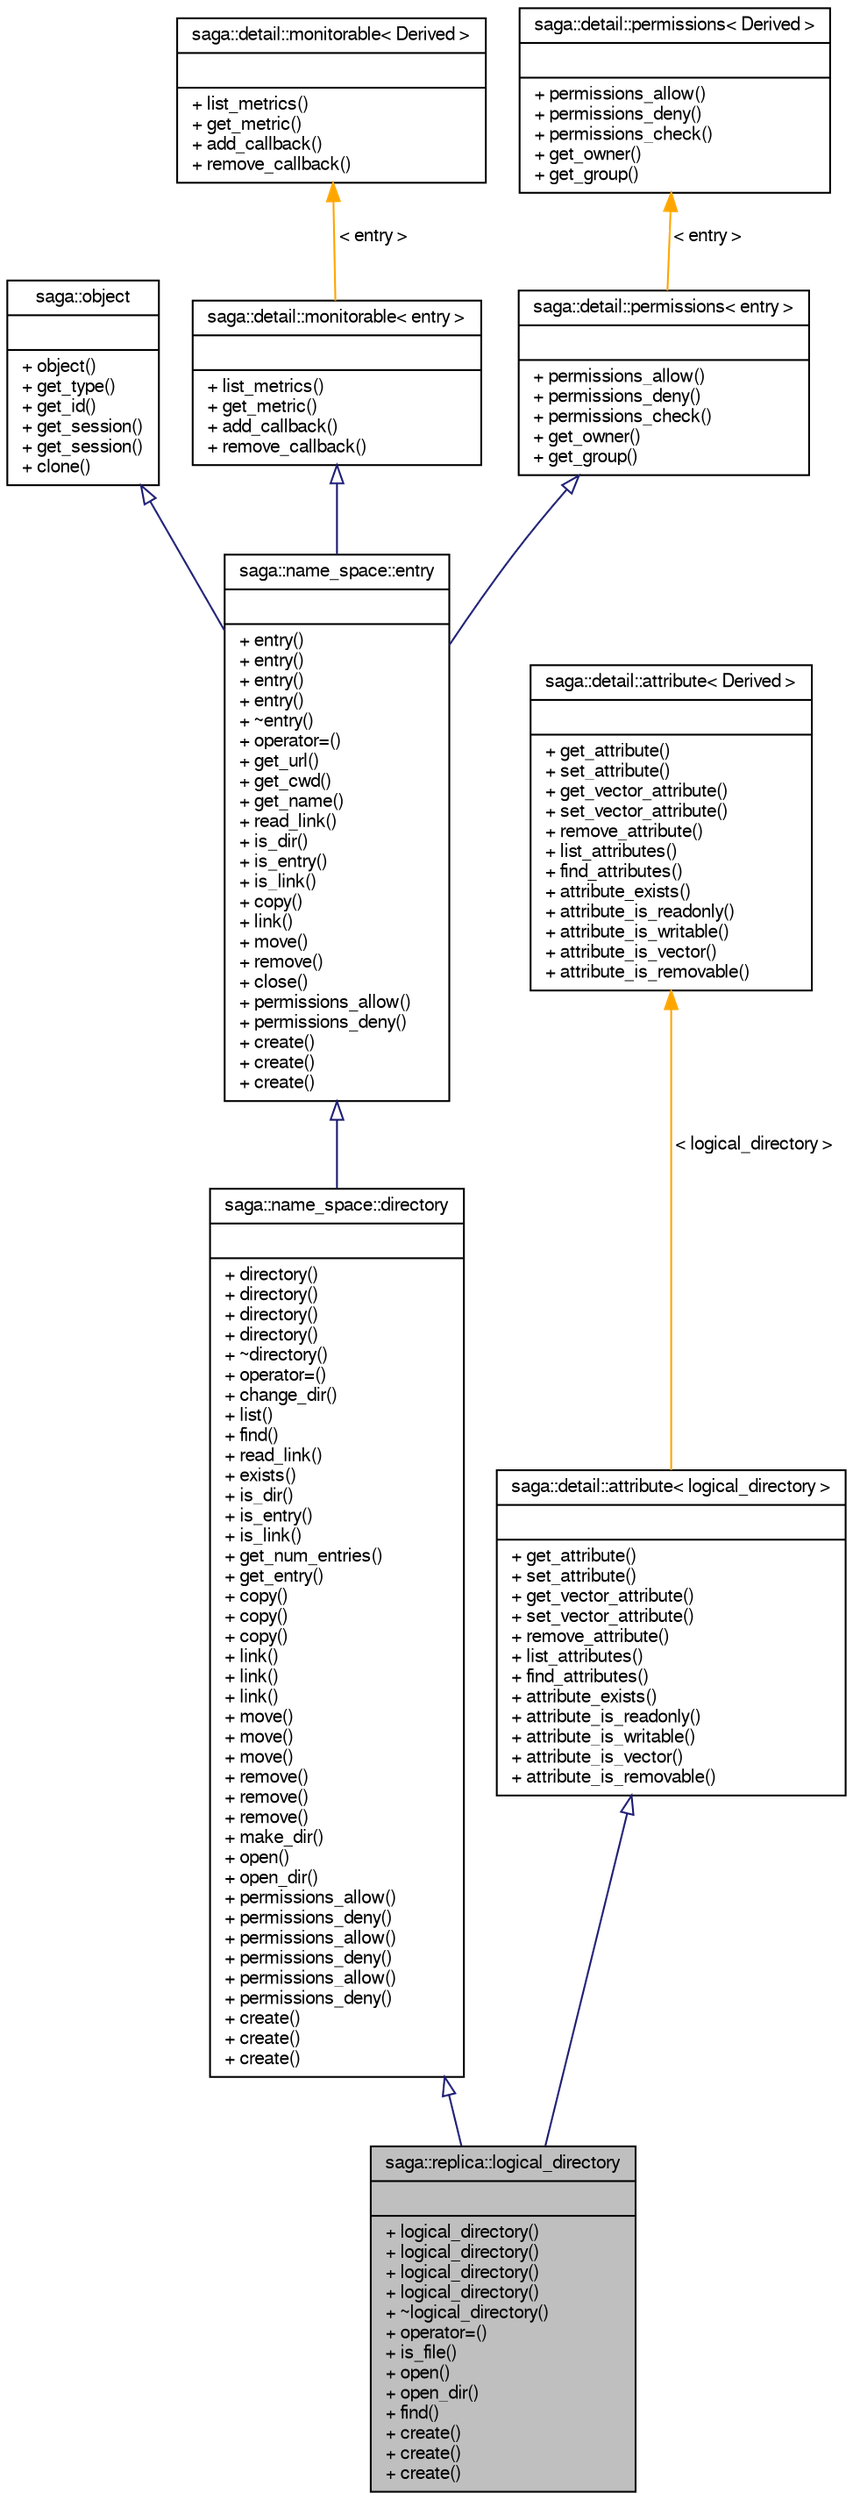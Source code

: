 digraph G
{
  bgcolor="transparent";
  edge [fontname="FreeSans",fontsize="10",labelfontname="FreeSans",labelfontsize="10"];
  node [fontname="FreeSans",fontsize="10",shape=record];
  Node1 [label="{saga::replica::logical_directory\n||+ logical_directory()\l+ logical_directory()\l+ logical_directory()\l+ logical_directory()\l+ ~logical_directory()\l+ operator=()\l+ is_file()\l+ open()\l+ open_dir()\l+ find()\l+ create()\l+ create()\l+ create()\l}",height=0.2,width=0.4,color="black", fillcolor="grey75", style="filled" fontcolor="black"];
  Node2 -> Node1 [dir="back",color="midnightblue",fontsize="10",style="solid",arrowtail="onormal",fontname="FreeSans"];
  Node2 [label="{saga::name_space::directory\n||+ directory()\l+ directory()\l+ directory()\l+ directory()\l+ ~directory()\l+ operator=()\l+ change_dir()\l+ list()\l+ find()\l+ read_link()\l+ exists()\l+ is_dir()\l+ is_entry()\l+ is_link()\l+ get_num_entries()\l+ get_entry()\l+ copy()\l+ copy()\l+ copy()\l+ link()\l+ link()\l+ link()\l+ move()\l+ move()\l+ move()\l+ remove()\l+ remove()\l+ remove()\l+ make_dir()\l+ open()\l+ open_dir()\l+ permissions_allow()\l+ permissions_deny()\l+ permissions_allow()\l+ permissions_deny()\l+ permissions_allow()\l+ permissions_deny()\l+ create()\l+ create()\l+ create()\l}",height=0.2,width=0.4,color="black",URL="$classsaga_1_1name__space_1_1directory.html",tooltip="A &quot;Virtual Directory&quot;, an RNS entry that is represented as a non-leaf node in the hierarchical name s..."];
  Node3 -> Node2 [dir="back",color="midnightblue",fontsize="10",style="solid",arrowtail="onormal",fontname="FreeSans"];
  Node3 [label="{saga::name_space::entry\n||+ entry()\l+ entry()\l+ entry()\l+ entry()\l+ ~entry()\l+ operator=()\l+ get_url()\l+ get_cwd()\l+ get_name()\l+ read_link()\l+ is_dir()\l+ is_entry()\l+ is_link()\l+ copy()\l+ link()\l+ move()\l+ remove()\l+ close()\l+ permissions_allow()\l+ permissions_deny()\l+ create()\l+ create()\l+ create()\l}",height=0.2,width=0.4,color="black",URL="$classsaga_1_1name__space_1_1entry.html",tooltip="An RNS entry that interconnects a reference to an existing resource into the hierarchical name space..."];
  Node4 -> Node3 [dir="back",color="midnightblue",fontsize="10",style="solid",arrowtail="onormal",fontname="FreeSans"];
  Node4 [label="{saga::object\n||+ object()\l+ get_type()\l+ get_id()\l+ get_session()\l+ get_session()\l+ clone()\l}",height=0.2,width=0.4,color="black",URL="$classsaga_1_1object.html",tooltip="Brief description starts here."];
  Node5 -> Node3 [dir="back",color="midnightblue",fontsize="10",style="solid",arrowtail="onormal",fontname="FreeSans"];
  Node5 [label="{saga::detail::monitorable\< entry \>\n||+ list_metrics()\l+ get_metric()\l+ add_callback()\l+ remove_callback()\l}",height=0.2,width=0.4,color="black",URL="$structsaga_1_1detail_1_1monitorable.html"];
  Node6 -> Node5 [dir="back",color="orange",fontsize="10",style="solid",label=" \< entry \>" ,fontname="FreeSans"];
  Node6 [label="{saga::detail::monitorable\< Derived \>\n||+ list_metrics()\l+ get_metric()\l+ add_callback()\l+ remove_callback()\l}",height=0.2,width=0.4,color="black",URL="$structsaga_1_1detail_1_1monitorable.html",tooltip="The SAGA monitorable interface."];
  Node7 -> Node3 [dir="back",color="midnightblue",fontsize="10",style="solid",arrowtail="onormal",fontname="FreeSans"];
  Node7 [label="{saga::detail::permissions\< entry \>\n||+ permissions_allow()\l+ permissions_deny()\l+ permissions_check()\l+ get_owner()\l+ get_group()\l}",height=0.2,width=0.4,color="black",URL="$structsaga_1_1detail_1_1permissions.html"];
  Node8 -> Node7 [dir="back",color="orange",fontsize="10",style="solid",label=" \< entry \>" ,fontname="FreeSans"];
  Node8 [label="{saga::detail::permissions\< Derived \>\n||+ permissions_allow()\l+ permissions_deny()\l+ permissions_check()\l+ get_owner()\l+ get_group()\l}",height=0.2,width=0.4,color="black",URL="$structsaga_1_1detail_1_1permissions.html",tooltip="The SAGA permissions interface."];
  Node9 -> Node1 [dir="back",color="midnightblue",fontsize="10",style="solid",arrowtail="onormal",fontname="FreeSans"];
  Node9 [label="{saga::detail::attribute\< logical_directory \>\n||+ get_attribute()\l+ set_attribute()\l+ get_vector_attribute()\l+ set_vector_attribute()\l+ remove_attribute()\l+ list_attributes()\l+ find_attributes()\l+ attribute_exists()\l+ attribute_is_readonly()\l+ attribute_is_writable()\l+ attribute_is_vector()\l+ attribute_is_removable()\l}",height=0.2,width=0.4,color="black",URL="$structsaga_1_1detail_1_1attribute.html"];
  Node10 -> Node9 [dir="back",color="orange",fontsize="10",style="solid",label=" \< logical_directory \>" ,fontname="FreeSans"];
  Node10 [label="{saga::detail::attribute\< Derived \>\n||+ get_attribute()\l+ set_attribute()\l+ get_vector_attribute()\l+ set_vector_attribute()\l+ remove_attribute()\l+ list_attributes()\l+ find_attributes()\l+ attribute_exists()\l+ attribute_is_readonly()\l+ attribute_is_writable()\l+ attribute_is_vector()\l+ attribute_is_removable()\l}",height=0.2,width=0.4,color="black",URL="$structsaga_1_1detail_1_1attribute.html",tooltip="The SAGA attribute interface."];
}
